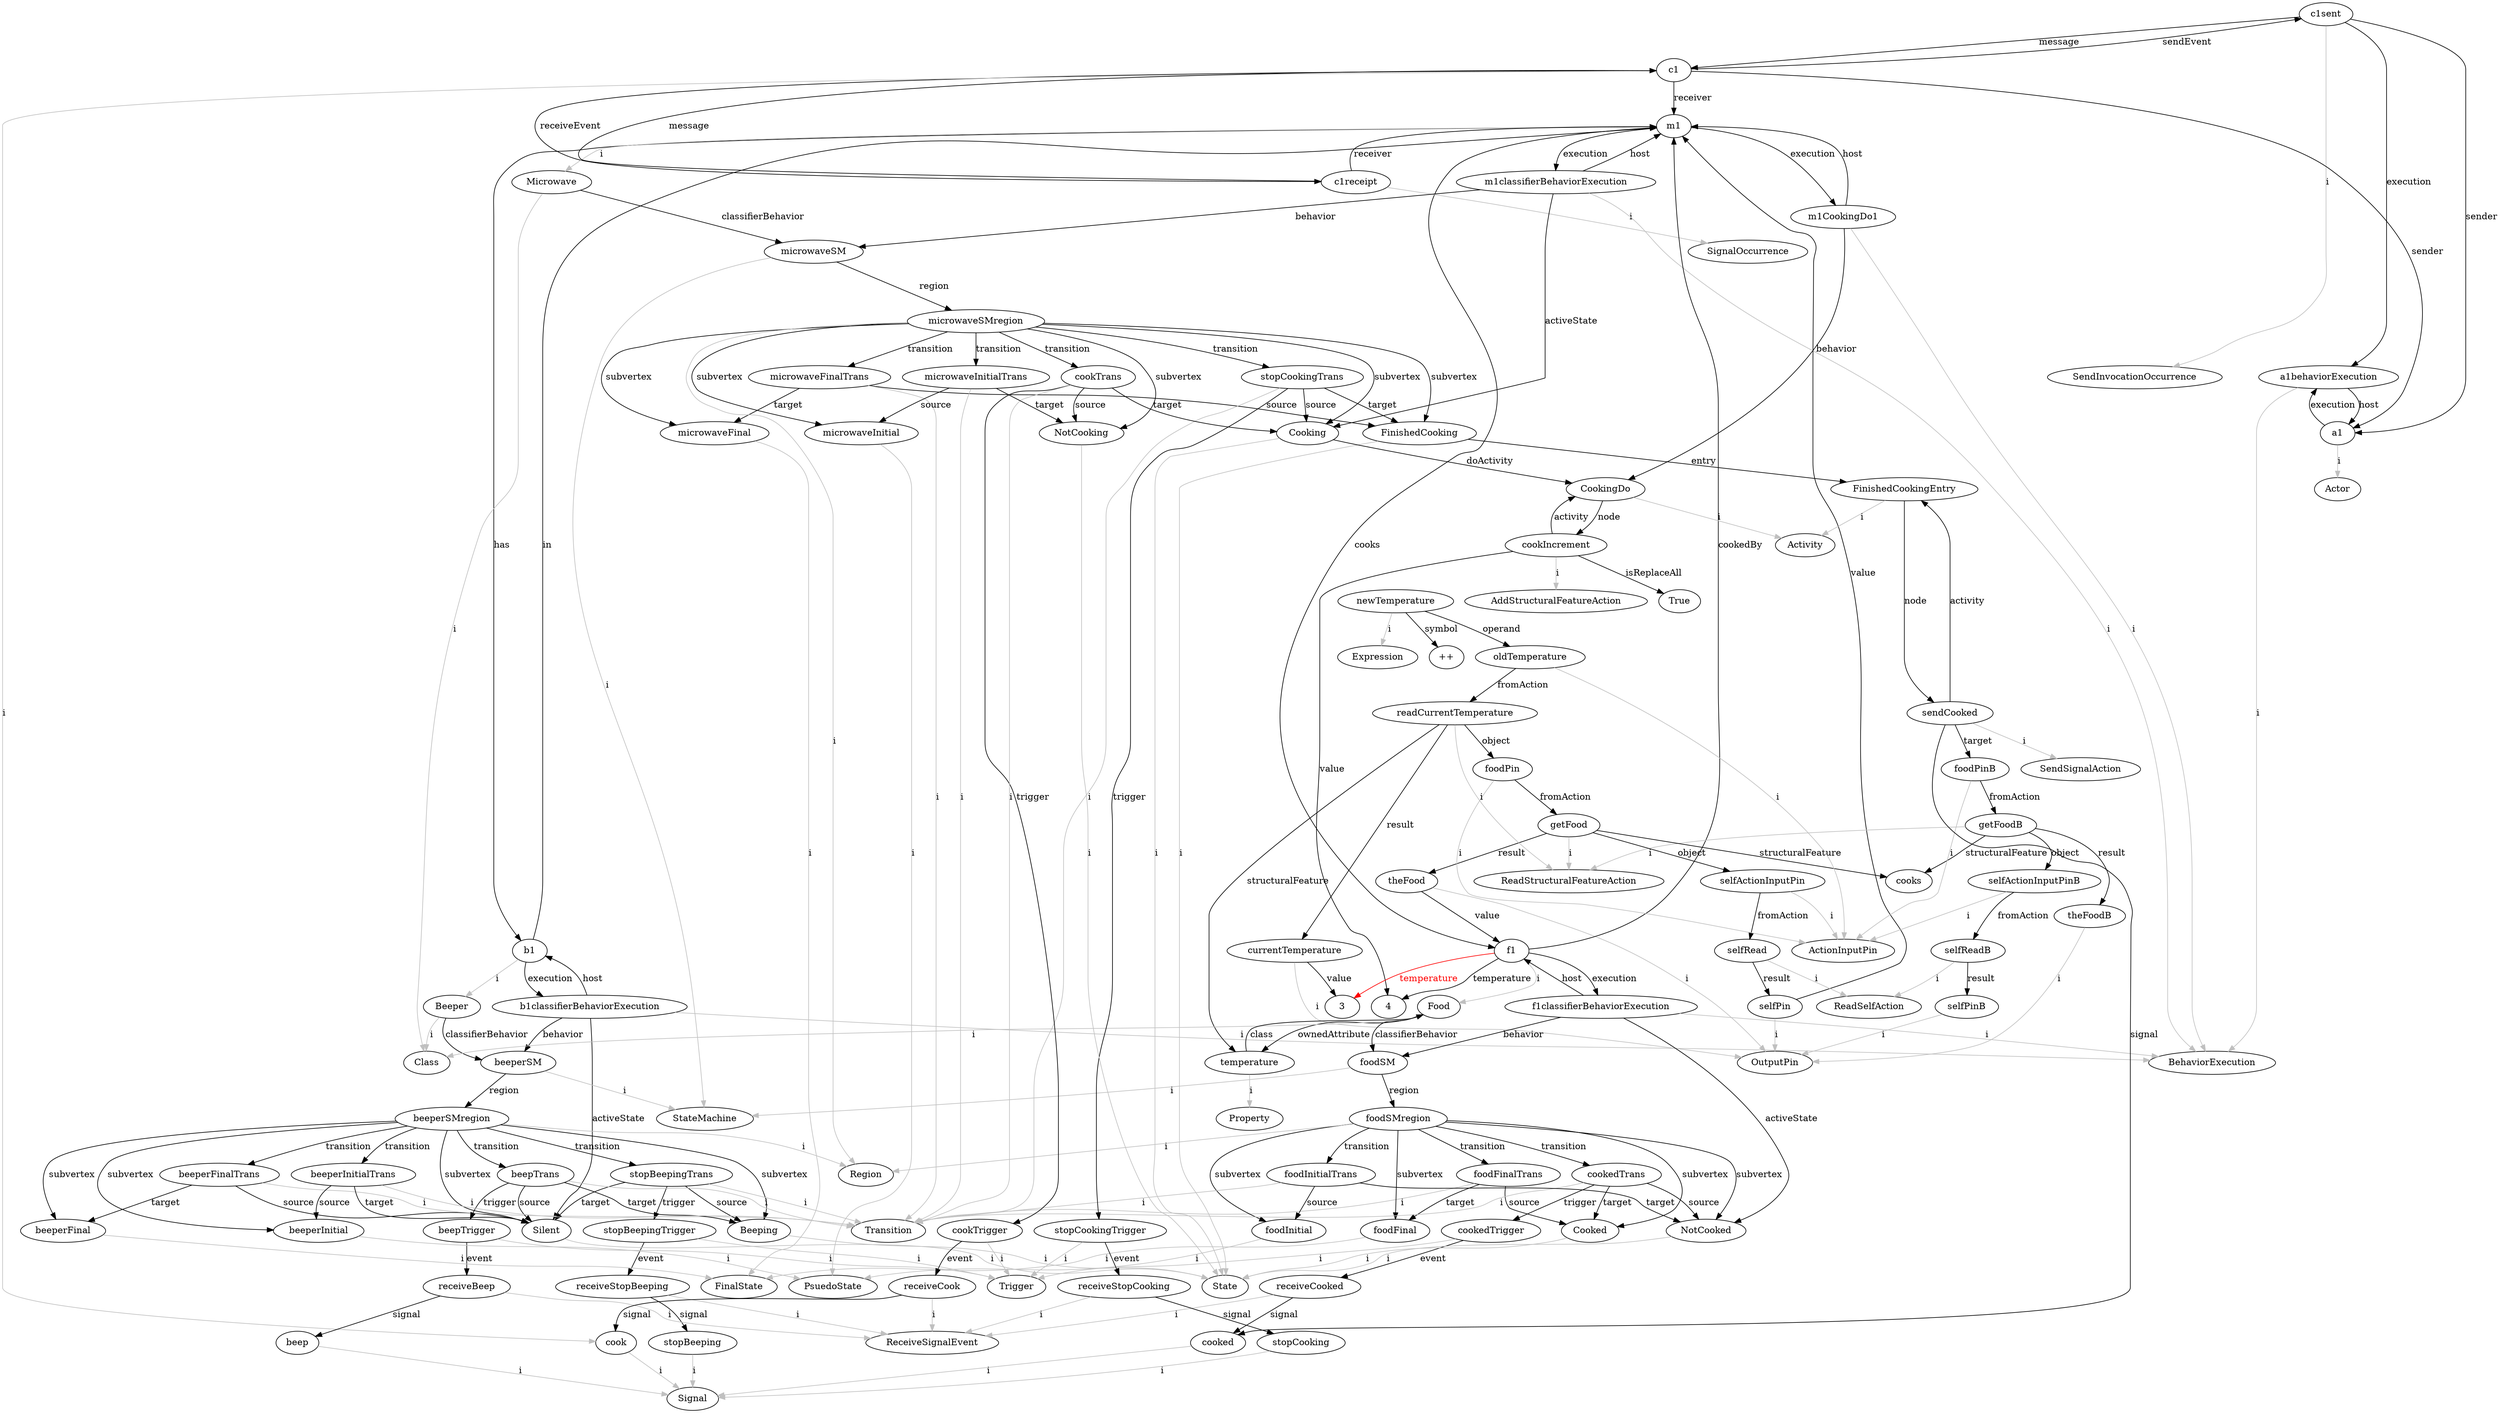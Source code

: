 digraph anonymous {
"c1sent" [  ]
"c1" [  ]
"m1" [  ]
"c1receipt" [  ]
"m1CookingDo1" [  ]
"m1classifierBehaviorExecution" [  ]
"selfPin" [  ]
"theFood" [  ]
"currentTemperature" [  ]
"cookIncrement" [  ]
"f1" [  ]
"sc1sent" [  style = invis  ]
"sc1" [  style = invis  ]
"sc1receipt" [  style = invis  ]
"m1FinishedCookingEntry1" [  style = invis  ]
"b1classifierBehaviorExecution" [  ]
"f1classifierBehaviorExecution" [  ]
"a1behaviorExecution" [  ]
"a1" [  ]
"b1" [  ]
"selfPinB" [  ]
"selfReadB" [  ]
"selfActionInputPinB" [  ]
"getFoodB" [  ]
"theFoodB" [  ]
"foodPinB" [  ]
"sendCooked" [  ]
"FinishedCookingEntry" [  ]
"FinishedCooking" [  ]
"selfRead" [  ]
"selfActionInputPin" [  ]
"getFood" [  ]
"foodPin" [  ]
"readCurrentTemperature" [  ]
"oldTemperature" [  ]
"newTemperature" [  ]
"CookingDo" [  ]
"Cooking" [  ]
"beeperFinalTrans" [  ]
"beeperSMregion" [  ]
"stopBeeping" [  ]
"receiveStopBeeping" [  ]
"stopBeepingTrigger" [  ]
"stopBeepingTrans" [  ]
"beep" [  ]
"receiveBeep" [  ]
"beepTrigger" [  ]
"beepTrans" [  ]
"beeperInitialTrans" [  ]
"beeperFinal" [  ]
"Beeping" [  ]
"Silent" [  ]
"beeperInitial" [  ]
"beeperSM" [  ]
"Beeper" [  ]
"foodFinalTrans" [  ]
"foodSMregion" [  ]
"cooked" [  ]
"receiveCooked" [  ]
"cookedTrigger" [  ]
"cookedTrans" [  ]
"foodInitialTrans" [  ]
"foodFinal" [  ]
"Cooked" [  ]
"NotCooked" [  ]
"foodInitial" [  ]
"foodSM" [  ]
"Food" [  ]
"microwaveFinalTrans" [  ]
"microwaveSMregion" [  ]
"stopCooking" [  ]
"receiveStopCooking" [  ]
"stopCookingTrigger" [  ]
"stopCookingTrans" [  ]
"cook" [  ]
"receiveCook" [  ]
"cookTrigger" [  ]
"cookTrans" [  ]
"microwaveInitialTrans" [  ]
"microwaveFinal" [  ]
"NotCooking" [  ]
"microwaveInitial" [  ]
"microwaveSM" [  ]
"Microwave" [  ]
"temperature" [  ]
"SendInvocationOccurrence" [  ]
"SignalOccurrence" [  ]
"BehaviorExecution" [  ]
"3" [  ]
"4" [  ]
"OutputPin" [  ]
"ReadSelfAction" [  ]
"ActionInputPin" [  ]
"cooks" [  ]
"ReadStructuralFeatureAction" [  ]
"SendSignalAction" [  ]
"Activity" [  ]
"++" [  ]
"Expression" [  ]
"True" [  ]
"AddStructuralFeatureAction" [  ]
"Transition" [  ]
"Signal" [  ]
"ReceiveSignalEvent" [  ]
"Trigger" [  ]
"FinalState" [  ]
"State" [  ]
"PsuedoState" [  ]
"Region" [  ]
"StateMachine" [  ]
"Property" [  ]
"Actor" [  ]
"Class" [  ]
"c1sent" -> "a1behaviorExecution" [label = "execution"   ]
"c1sent" -> "a1" [label = "sender"   ]
"c1sent" -> "c1" [label = "message"   ]
"c1sent" -> "SendInvocationOccurrence" [label = "i" , color=grey  ]
"c1" -> "c1sent" [label = "sendEvent"   ]
"m1" -> "c1receipt" [label = "pool"   style = invis  ]
"c1receipt" -> "m1" [label = "receiver"   ]
"c1receipt" -> "c1" [label = "message"   ]
"c1receipt" -> "SignalOccurrence" [label = "i" , color=grey  ]
"c1" -> "c1receipt" [label = "receiveEvent"   ]
"c1" -> "m1" [label = "receiver"   ]
"c1" -> "a1" [label = "sender"   ]
"c1" -> "cook" [label = "i" , color=grey  ]
"m1CookingDo1" -> "CookingDo" [label = "behavior"   ]
"m1" -> "m1CookingDo1" [label = "execution"   ]
"m1CookingDo1" -> "m1" [label = "host"   ]
"m1CookingDo1" -> "BehaviorExecution" [label = "i" , color=grey  ]
"m1classifierBehaviorExecution" -> "Cooking" [label = "activeState"   ]
"selfPin" -> "m1" [label = "value"   ]
"theFood" -> "f1" [label = "value"   ]
"currentTemperature" -> "3" [label = "value"   ]
"cookIncrement" -> "4" [label = "value"   ]
"f1" -> "4" [label = "temperature"   ]
"sc1sent" -> "a1behaviorExecution" [label = "execution"   style = invis  ]
"sc1sent" -> "a1" [label = "sender"   style = invis  ]
"sc1sent" -> "sc1" [label = "message"   style = invis  ]
"sc1sent" -> "SendInvocationOccurrence" [label = "i"   style = invis  ]
"sc1" -> "sc1sent" [label = "sendEvent"   style = invis  ]
"m1" -> "sc1receipt" [label = "pool"   style = invis  ]
"sc1receipt" -> "m1" [label = "receiver"   style = invis  ]
"sc1receipt" -> "sc1" [label = "message"   style = invis  ]
"sc1receipt" -> "SignalOccurrence" [label = "i"   style = invis  ]
"sc1" -> "sc1receipt" [label = "receiveEvent"   style = invis  ]
"sc1" -> "m1" [label = "receiver"   style = invis  ]
"sc1" -> "a1" [label = "sender"   style = invis  ]
"sc1" -> "stopCooking" [label = "i"   style = invis  ]
"m1FinishedCookingEntry1" -> "FinishedCookingEntry" [label = "behavior"   style = invis  ]
"m1" -> "m1FinishedCookingEntry1" [label = "execution"   style = invis  ]
"m1FinishedCookingEntry1" -> "m1" [label = "host"   style = invis  ]
"m1FinishedCookingEntry1" -> "BehaviorExecution" [label = "i"   style = invis  ]
"m1classifierBehaviorExecution" -> "FinishedCooking" [label = "activeState"   style = invis  ]
"b1classifierBehaviorExecution" -> "Silent" [label = "activeState"   ]
"f1classifierBehaviorExecution" -> "NotCooked" [label = "activeState"   ]
"m1classifierBehaviorExecution" -> "NotCooking" [label = "activeState"   style = invis  ]
"a1behaviorExecution" -> "a1" [label = "host"   ]
"a1" -> "a1behaviorExecution" [label = "execution"   ]
"a1behaviorExecution" -> "BehaviorExecution" [label = "i" , color=grey  ]
"b1classifierBehaviorExecution" -> "beeperSM" [label = "behavior"   ]
"b1classifierBehaviorExecution" -> "b1" [label = "host"   ]
"b1" -> "b1classifierBehaviorExecution" [label = "execution"   ]
"b1classifierBehaviorExecution" -> "BehaviorExecution" [label = "i" , color=grey  ]
"f1classifierBehaviorExecution" -> "foodSM" [label = "behavior"   ]
"f1classifierBehaviorExecution" -> "f1" [label = "host"   ]
"f1" -> "f1classifierBehaviorExecution" [label = "execution"   ]
"f1classifierBehaviorExecution" -> "BehaviorExecution" [label = "i" , color=grey  ]
"m1classifierBehaviorExecution" -> "microwaveSM" [label = "behavior"   ]
"m1classifierBehaviorExecution" -> "m1" [label = "host"   ]
"m1" -> "m1classifierBehaviorExecution" [label = "execution"   ]
"m1classifierBehaviorExecution" -> "BehaviorExecution" [label = "i" , color=grey  ]
"selfPinB" -> "OutputPin" [label = "i" , color=grey  ]
"selfReadB" -> "selfPinB" [label = "result"   ]
"selfReadB" -> "ReadSelfAction" [label = "i" , color=grey  ]
"selfActionInputPinB" -> "selfReadB" [label = "fromAction"   ]
"selfActionInputPinB" -> "ActionInputPin" [label = "i" , color=grey  ]
"getFoodB" -> "selfActionInputPinB" [label = "object"   ]
"getFoodB" -> "cooks" [label = "structuralFeature"   ]
"theFoodB" -> "OutputPin" [label = "i" , color=grey  ]
"getFoodB" -> "theFoodB" [label = "result"   ]
"getFoodB" -> "ReadStructuralFeatureAction" [label = "i" , color=grey  ]
"foodPinB" -> "getFoodB" [label = "fromAction"   ]
"foodPinB" -> "ActionInputPin" [label = "i" , color=grey  ]
"sendCooked" -> "foodPinB" [label = "target"   ]
"sendCooked" -> "cooked" [label = "signal"   ]
"FinishedCookingEntry" -> "sendCooked" [label = "node"   ]
"sendCooked" -> "FinishedCookingEntry" [label = "activity"   ]
"sendCooked" -> "SendSignalAction" [label = "i" , color=grey  ]
"FinishedCookingEntry" -> "Activity" [label = "i" , color=grey  ]
"FinishedCooking" -> "FinishedCookingEntry" [label = "entry"   ]
"selfPin" -> "OutputPin" [label = "i" , color=grey  ]
"selfRead" -> "selfPin" [label = "result"   ]
"selfRead" -> "ReadSelfAction" [label = "i" , color=grey  ]
"selfActionInputPin" -> "selfRead" [label = "fromAction"   ]
"selfActionInputPin" -> "ActionInputPin" [label = "i" , color=grey  ]
"getFood" -> "selfActionInputPin" [label = "object"   ]
"getFood" -> "cooks" [label = "structuralFeature"   ]
"theFood" -> "OutputPin" [label = "i" , color=grey  ]
"getFood" -> "theFood" [label = "result"   ]
"getFood" -> "ReadStructuralFeatureAction" [label = "i" , color=grey  ]
"foodPin" -> "getFood" [label = "fromAction"   ]
"foodPin" -> "ActionInputPin" [label = "i" , color=grey  ]
"readCurrentTemperature" -> "foodPin" [label = "object"   ]
"readCurrentTemperature" -> "temperature" [label = "structuralFeature"   ]
"currentTemperature" -> "OutputPin" [label = "i" , color=grey  ]
"readCurrentTemperature" -> "currentTemperature" [label = "result"   ]
"readCurrentTemperature" -> "ReadStructuralFeatureAction" [label = "i" , color=grey  ]
"oldTemperature" -> "readCurrentTemperature" [label = "fromAction"   ]
"oldTemperature" -> "ActionInputPin" [label = "i" , color=grey  ]
"newTemperature" -> "oldTemperature" [label = "operand"   ]
"newTemperature" -> "++" [label = "symbol"   ]
"newTemperature" -> "Expression" [label = "i" , color=grey  ]
"cookIncrement" -> "newTemperature" [label = "value"   style = invis  ]
"cookIncrement" -> "True" [label = "isReplaceAll"   ]
"CookingDo" -> "cookIncrement" [label = "node"   ]
"cookIncrement" -> "CookingDo" [label = "activity"   ]
"cookIncrement" -> "AddStructuralFeatureAction" [label = "i" , color=grey  ]
"CookingDo" -> "Activity" [label = "i" , color=grey  ]
"Cooking" -> "CookingDo" [label = "doActivity"   ]
"beeperFinalTrans" -> "beeperFinal" [label = "target"   ]
"beeperFinalTrans" -> "Silent" [label = "source"   ]
"beeperFinalTrans" -> "Transition" [label = "i" , color=grey  ]
"beeperSMregion" -> "beeperFinalTrans" [label = "transition"   ]
"stopBeeping" -> "Signal" [label = "i" , color=grey  ]
"receiveStopBeeping" -> "stopBeeping" [label = "signal"   ]
"receiveStopBeeping" -> "ReceiveSignalEvent" [label = "i" , color=grey  ]
"stopBeepingTrigger" -> "receiveStopBeeping" [label = "event"   ]
"stopBeepingTrigger" -> "Trigger" [label = "i" , color=grey  ]
"stopBeepingTrans" -> "stopBeepingTrigger" [label = "trigger"   ]
"stopBeepingTrans" -> "Silent" [label = "target"   ]
"stopBeepingTrans" -> "Beeping" [label = "source"   ]
"stopBeepingTrans" -> "Transition" [label = "i" , color=grey  ]
"beeperSMregion" -> "stopBeepingTrans" [label = "transition"   ]
"beep" -> "Signal" [label = "i" , color=grey  ]
"receiveBeep" -> "beep" [label = "signal"   ]
"receiveBeep" -> "ReceiveSignalEvent" [label = "i" , color=grey  ]
"beepTrigger" -> "receiveBeep" [label = "event"   ]
"beepTrigger" -> "Trigger" [label = "i" , color=grey  ]
"beepTrans" -> "beepTrigger" [label = "trigger"   ]
"beepTrans" -> "Beeping" [label = "target"   ]
"beepTrans" -> "Silent" [label = "source"   ]
"beepTrans" -> "Transition" [label = "i" , color=grey  ]
"beeperSMregion" -> "beepTrans" [label = "transition"   ]
"beeperInitialTrans" -> "Silent" [label = "target"   ]
"beeperInitialTrans" -> "beeperInitial" [label = "source"   ]
"beeperInitialTrans" -> "Transition" [label = "i" , color=grey  ]
"beeperSMregion" -> "beeperInitialTrans" [label = "transition"   ]
"beeperFinal" -> "FinalState" [label = "i" , color=grey  ]
"Beeping" -> "State" [label = "i" , color=grey  ]
"Silent" -> "State" [label = "i" , color=grey  ]
"beeperInitial" -> "PsuedoState" [label = "i" , color=grey  ]
"beeperSMregion" -> "beeperFinal" [label = "subvertex"   ]
"beeperSMregion" -> "Beeping" [label = "subvertex"   ]
"beeperSMregion" -> "Silent" [label = "subvertex"   ]
"beeperSMregion" -> "beeperInitial" [label = "subvertex"   ]
"beeperSMregion" -> "Region" [label = "i" , color=grey  ]
"beeperSM" -> "beeperSMregion" [label = "region"   ]
"beeperSM" -> "StateMachine" [label = "i" , color=grey  ]
"Beeper" -> "beeperSM" [label = "classifierBehavior"   ]
"foodFinalTrans" -> "foodFinal" [label = "target"   ]
"foodFinalTrans" -> "Cooked" [label = "source"   ]
"foodFinalTrans" -> "Transition" [label = "i" , color=grey  ]
"foodSMregion" -> "foodFinalTrans" [label = "transition"   ]
"cooked" -> "Signal" [label = "i" , color=grey  ]
"receiveCooked" -> "cooked" [label = "signal"   ]
"receiveCooked" -> "ReceiveSignalEvent" [label = "i" , color=grey  ]
"cookedTrigger" -> "receiveCooked" [label = "event"   ]
"cookedTrigger" -> "Trigger" [label = "i" , color=grey  ]
"cookedTrans" -> "cookedTrigger" [label = "trigger"   ]
"cookedTrans" -> "Cooked" [label = "target"   ]
"cookedTrans" -> "NotCooked" [label = "source"   ]
"cookedTrans" -> "Transition" [label = "i" , color=grey  ]
"foodSMregion" -> "cookedTrans" [label = "transition"   ]
"foodInitialTrans" -> "NotCooked" [label = "target"   ]
"foodInitialTrans" -> "foodInitial" [label = "source"   ]
"foodInitialTrans" -> "Transition" [label = "i" , color=grey  ]
"foodSMregion" -> "foodInitialTrans" [label = "transition"   ]
"foodFinal" -> "FinalState" [label = "i" , color=grey  ]
"Cooked" -> "State" [label = "i" , color=grey  ]
"NotCooked" -> "State" [label = "i" , color=grey  ]
"foodInitial" -> "PsuedoState" [label = "i" , color=grey  ]
"foodSMregion" -> "foodFinal" [label = "subvertex"   ]
"foodSMregion" -> "Cooked" [label = "subvertex"   ]
"foodSMregion" -> "NotCooked" [label = "subvertex"   ]
"foodSMregion" -> "foodInitial" [label = "subvertex"   ]
"foodSMregion" -> "Region" [label = "i" , color=grey  ]
"foodSM" -> "foodSMregion" [label = "region"   ]
"foodSM" -> "StateMachine" [label = "i" , color=grey  ]
"Food" -> "foodSM" [label = "classifierBehavior"   ]
"microwaveFinalTrans" -> "microwaveFinal" [label = "target"   ]
"microwaveFinalTrans" -> "FinishedCooking" [label = "source"   ]
"microwaveFinalTrans" -> "Transition" [label = "i" , color=grey  ]
"microwaveSMregion" -> "microwaveFinalTrans" [label = "transition"   ]
"stopCooking" -> "Signal" [label = "i" , color=grey  ]
"receiveStopCooking" -> "stopCooking" [label = "signal"   ]
"receiveStopCooking" -> "ReceiveSignalEvent" [label = "i" , color=grey  ]
"stopCookingTrigger" -> "receiveStopCooking" [label = "event"   ]
"stopCookingTrigger" -> "Trigger" [label = "i" , color=grey  ]
"stopCookingTrans" -> "stopCookingTrigger" [label = "trigger"   ]
"stopCookingTrans" -> "FinishedCooking" [label = "target"   ]
"stopCookingTrans" -> "Cooking" [label = "source"   ]
"stopCookingTrans" -> "Transition" [label = "i" , color=grey  ]
"microwaveSMregion" -> "stopCookingTrans" [label = "transition"   ]
"cook" -> "Signal" [label = "i" , color=grey  ]
"receiveCook" -> "cook" [label = "signal"   ]
"receiveCook" -> "ReceiveSignalEvent" [label = "i" , color=grey  ]
"cookTrigger" -> "receiveCook" [label = "event"   ]
"cookTrigger" -> "Trigger" [label = "i" , color=grey  ]
"cookTrans" -> "cookTrigger" [label = "trigger"   ]
"cookTrans" -> "Cooking" [label = "target"   ]
"cookTrans" -> "NotCooking" [label = "source"   ]
"cookTrans" -> "Transition" [label = "i" , color=grey  ]
"microwaveSMregion" -> "cookTrans" [label = "transition"   ]
"microwaveInitialTrans" -> "NotCooking" [label = "target"   ]
"microwaveInitialTrans" -> "microwaveInitial" [label = "source"   ]
"microwaveInitialTrans" -> "Transition" [label = "i" , color=grey  ]
"microwaveSMregion" -> "microwaveInitialTrans" [label = "transition"   ]
"microwaveFinal" -> "FinalState" [label = "i" , color=grey  ]
"FinishedCooking" -> "State" [label = "i" , color=grey  ]
"Cooking" -> "State" [label = "i" , color=grey  ]
"NotCooking" -> "State" [label = "i" , color=grey  ]
"microwaveInitial" -> "PsuedoState" [label = "i" , color=grey  ]
"microwaveSMregion" -> "microwaveFinal" [label = "subvertex"   ]
"microwaveSMregion" -> "FinishedCooking" [label = "subvertex"   ]
"microwaveSMregion" -> "Cooking" [label = "subvertex"   ]
"microwaveSMregion" -> "NotCooking" [label = "subvertex"   ]
"microwaveSMregion" -> "microwaveInitial" [label = "subvertex"   ]
"microwaveSMregion" -> "Region" [label = "i" , color=grey  ]
"microwaveSM" -> "microwaveSMregion" [label = "region"   ]
"microwaveSM" -> "StateMachine" [label = "i" , color=grey  ]
"Microwave" -> "microwaveSM" [label = "classifierBehavior"   ]
"f1" -> "3" [label = "temperature"   color = red, fontcolor = red  ]
"temperature" -> "Food" [label = "class"   ]
"temperature" -> "Property" [label = "i" , color=grey  ]
"Food" -> "temperature" [label = "ownedAttribute"   ]
"a1" -> "Actor" [label = "i" , color=grey  ]
"Beeper" -> "Class" [label = "i" , color=grey  ]
"Food" -> "Class" [label = "i" , color=grey  ]
"Microwave" -> "Class" [label = "i" , color=grey  ]
"b1" -> "Beeper" [label = "i" , color=grey  ]
"f1" -> "Food" [label = "i" , color=grey  ]
"m1" -> "Microwave" [label = "i" , color=grey  ]
"b1" -> "m1" [label = "in"   ]
"m1" -> "b1" [label = "has"   ]
"f1" -> "m1" [label = "cookedBy"   ]
"m1" -> "f1" [label = "cooks"   ]
}